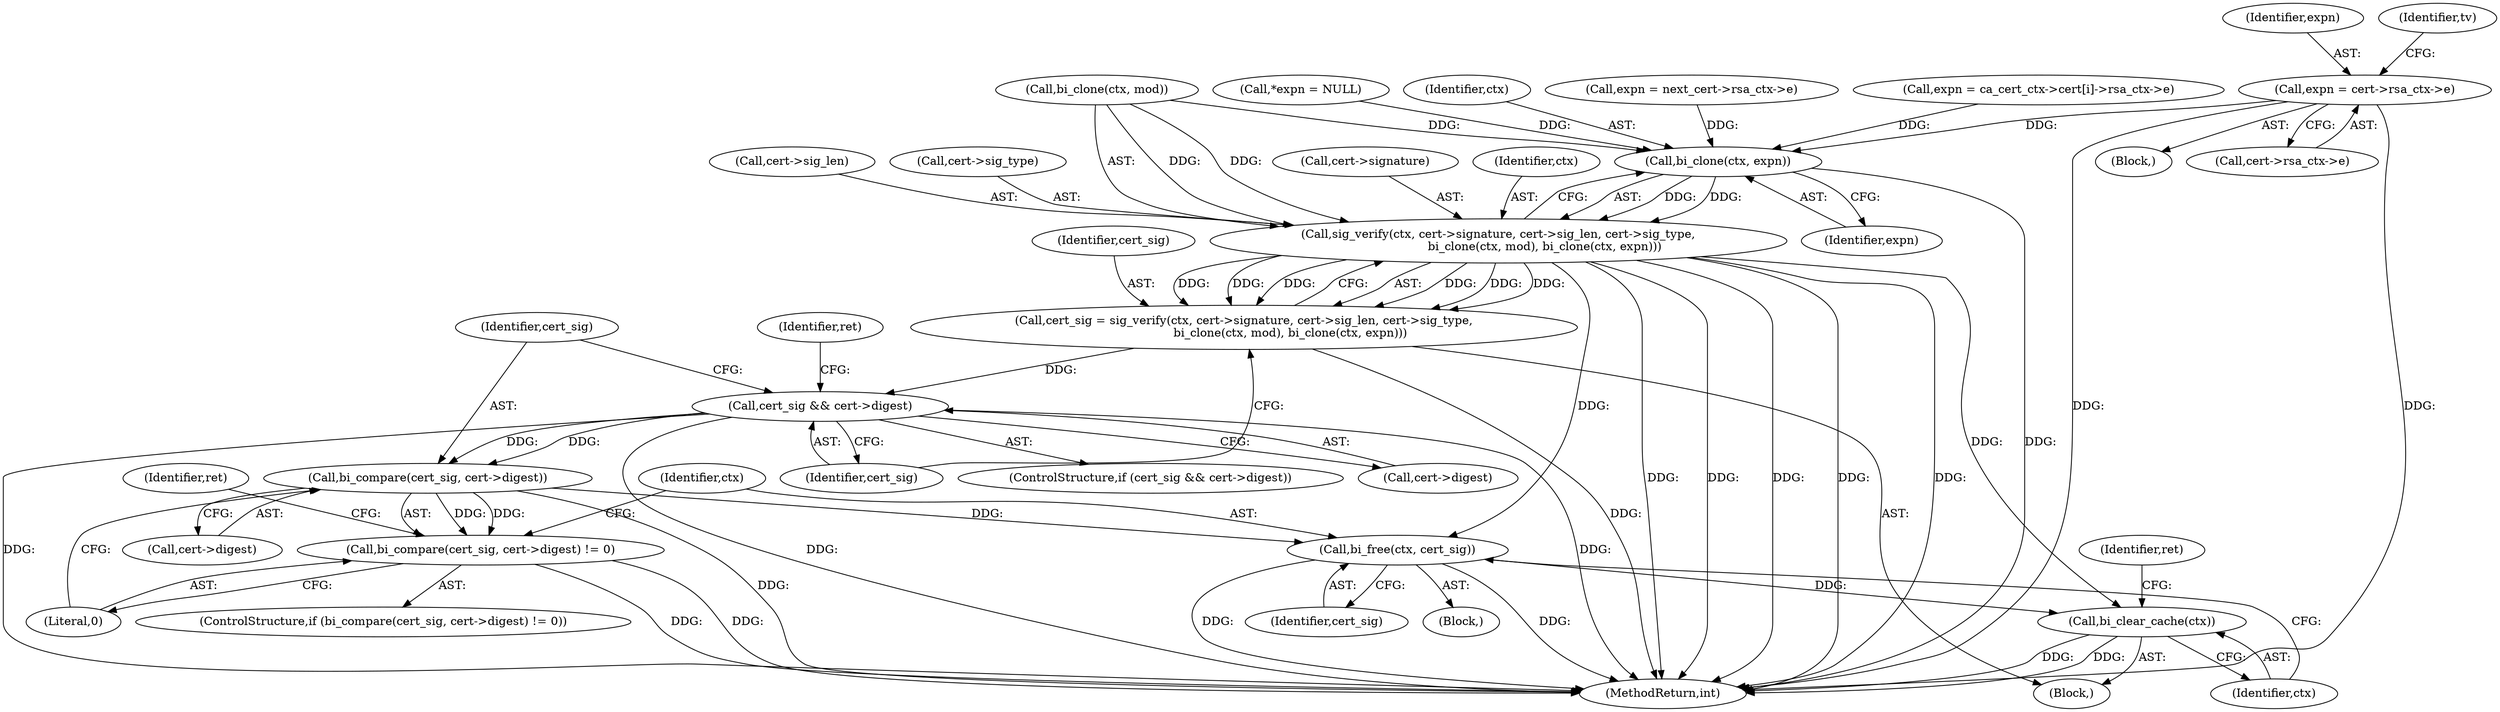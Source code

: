 digraph "0_axtls-8266_5efe2947ab45e81d84b5f707c51d1c64be52f36c_1@pointer" {
"1000192" [label="(Call,expn = cert->rsa_ctx->e)"];
"1000445" [label="(Call,bi_clone(ctx, expn))"];
"1000431" [label="(Call,sig_verify(ctx, cert->signature, cert->sig_len, cert->sig_type,\n                         bi_clone(ctx, mod), bi_clone(ctx, expn)))"];
"1000429" [label="(Call,cert_sig = sig_verify(ctx, cert->signature, cert->sig_len, cert->sig_type,\n                         bi_clone(ctx, mod), bi_clone(ctx, expn)))"];
"1000449" [label="(Call,cert_sig && cert->digest)"];
"1000457" [label="(Call,bi_compare(cert_sig, cert->digest))"];
"1000456" [label="(Call,bi_compare(cert_sig, cert->digest) != 0)"];
"1000466" [label="(Call,bi_free(ctx, cert_sig))"];
"1000474" [label="(Call,bi_clear_cache(ctx))"];
"1000449" [label="(Call,cert_sig && cert->digest)"];
"1000445" [label="(Call,bi_clone(ctx, expn))"];
"1000457" [label="(Call,bi_compare(cert_sig, cert->digest))"];
"1000468" [label="(Identifier,cert_sig)"];
"1000412" [label="(Call,expn = next_cert->rsa_ctx->e)"];
"1000436" [label="(Call,cert->sig_len)"];
"1000462" [label="(Literal,0)"];
"1000466" [label="(Call,bi_free(ctx, cert_sig))"];
"1000472" [label="(Identifier,ret)"];
"1000456" [label="(Call,bi_compare(cert_sig, cert->digest) != 0)"];
"1000447" [label="(Identifier,expn)"];
"1000464" [label="(Identifier,ret)"];
"1000467" [label="(Identifier,ctx)"];
"1000192" [label="(Call,expn = cert->rsa_ctx->e)"];
"1000174" [label="(Block,)"];
"1000355" [label="(Call,expn = ca_cert_ctx->cert[i]->rsa_ctx->e)"];
"1000496" [label="(MethodReturn,int)"];
"1000439" [label="(Call,cert->sig_type)"];
"1000458" [label="(Identifier,cert_sig)"];
"1000475" [label="(Identifier,ctx)"];
"1000442" [label="(Call,bi_clone(ctx, mod))"];
"1000431" [label="(Call,sig_verify(ctx, cert->signature, cert->sig_len, cert->sig_type,\n                         bi_clone(ctx, mod), bi_clone(ctx, expn)))"];
"1000193" [label="(Identifier,expn)"];
"1000429" [label="(Call,cert_sig = sig_verify(ctx, cert->signature, cert->sig_len, cert->sig_type,\n                         bi_clone(ctx, mod), bi_clone(ctx, expn)))"];
"1000450" [label="(Identifier,cert_sig)"];
"1000448" [label="(ControlStructure,if (cert_sig && cert->digest))"];
"1000433" [label="(Call,cert->signature)"];
"1000201" [label="(Identifier,tv)"];
"1000120" [label="(Block,)"];
"1000430" [label="(Identifier,cert_sig)"];
"1000474" [label="(Call,bi_clear_cache(ctx))"];
"1000143" [label="(Call,*expn = NULL)"];
"1000432" [label="(Identifier,ctx)"];
"1000451" [label="(Call,cert->digest)"];
"1000459" [label="(Call,cert->digest)"];
"1000455" [label="(ControlStructure,if (bi_compare(cert_sig, cert->digest) != 0))"];
"1000454" [label="(Block,)"];
"1000477" [label="(Identifier,ret)"];
"1000194" [label="(Call,cert->rsa_ctx->e)"];
"1000446" [label="(Identifier,ctx)"];
"1000192" -> "1000174"  [label="AST: "];
"1000192" -> "1000194"  [label="CFG: "];
"1000193" -> "1000192"  [label="AST: "];
"1000194" -> "1000192"  [label="AST: "];
"1000201" -> "1000192"  [label="CFG: "];
"1000192" -> "1000496"  [label="DDG: "];
"1000192" -> "1000496"  [label="DDG: "];
"1000192" -> "1000445"  [label="DDG: "];
"1000445" -> "1000431"  [label="AST: "];
"1000445" -> "1000447"  [label="CFG: "];
"1000446" -> "1000445"  [label="AST: "];
"1000447" -> "1000445"  [label="AST: "];
"1000431" -> "1000445"  [label="CFG: "];
"1000445" -> "1000496"  [label="DDG: "];
"1000445" -> "1000431"  [label="DDG: "];
"1000445" -> "1000431"  [label="DDG: "];
"1000442" -> "1000445"  [label="DDG: "];
"1000355" -> "1000445"  [label="DDG: "];
"1000143" -> "1000445"  [label="DDG: "];
"1000412" -> "1000445"  [label="DDG: "];
"1000431" -> "1000429"  [label="AST: "];
"1000432" -> "1000431"  [label="AST: "];
"1000433" -> "1000431"  [label="AST: "];
"1000436" -> "1000431"  [label="AST: "];
"1000439" -> "1000431"  [label="AST: "];
"1000442" -> "1000431"  [label="AST: "];
"1000429" -> "1000431"  [label="CFG: "];
"1000431" -> "1000496"  [label="DDG: "];
"1000431" -> "1000496"  [label="DDG: "];
"1000431" -> "1000496"  [label="DDG: "];
"1000431" -> "1000496"  [label="DDG: "];
"1000431" -> "1000496"  [label="DDG: "];
"1000431" -> "1000429"  [label="DDG: "];
"1000431" -> "1000429"  [label="DDG: "];
"1000431" -> "1000429"  [label="DDG: "];
"1000431" -> "1000429"  [label="DDG: "];
"1000431" -> "1000429"  [label="DDG: "];
"1000431" -> "1000429"  [label="DDG: "];
"1000442" -> "1000431"  [label="DDG: "];
"1000442" -> "1000431"  [label="DDG: "];
"1000431" -> "1000466"  [label="DDG: "];
"1000431" -> "1000474"  [label="DDG: "];
"1000429" -> "1000120"  [label="AST: "];
"1000430" -> "1000429"  [label="AST: "];
"1000450" -> "1000429"  [label="CFG: "];
"1000429" -> "1000496"  [label="DDG: "];
"1000429" -> "1000449"  [label="DDG: "];
"1000449" -> "1000448"  [label="AST: "];
"1000449" -> "1000450"  [label="CFG: "];
"1000449" -> "1000451"  [label="CFG: "];
"1000450" -> "1000449"  [label="AST: "];
"1000451" -> "1000449"  [label="AST: "];
"1000458" -> "1000449"  [label="CFG: "];
"1000472" -> "1000449"  [label="CFG: "];
"1000449" -> "1000496"  [label="DDG: "];
"1000449" -> "1000496"  [label="DDG: "];
"1000449" -> "1000496"  [label="DDG: "];
"1000449" -> "1000457"  [label="DDG: "];
"1000449" -> "1000457"  [label="DDG: "];
"1000457" -> "1000456"  [label="AST: "];
"1000457" -> "1000459"  [label="CFG: "];
"1000458" -> "1000457"  [label="AST: "];
"1000459" -> "1000457"  [label="AST: "];
"1000462" -> "1000457"  [label="CFG: "];
"1000457" -> "1000496"  [label="DDG: "];
"1000457" -> "1000456"  [label="DDG: "];
"1000457" -> "1000456"  [label="DDG: "];
"1000457" -> "1000466"  [label="DDG: "];
"1000456" -> "1000455"  [label="AST: "];
"1000456" -> "1000462"  [label="CFG: "];
"1000462" -> "1000456"  [label="AST: "];
"1000464" -> "1000456"  [label="CFG: "];
"1000467" -> "1000456"  [label="CFG: "];
"1000456" -> "1000496"  [label="DDG: "];
"1000456" -> "1000496"  [label="DDG: "];
"1000466" -> "1000454"  [label="AST: "];
"1000466" -> "1000468"  [label="CFG: "];
"1000467" -> "1000466"  [label="AST: "];
"1000468" -> "1000466"  [label="AST: "];
"1000475" -> "1000466"  [label="CFG: "];
"1000466" -> "1000496"  [label="DDG: "];
"1000466" -> "1000496"  [label="DDG: "];
"1000466" -> "1000474"  [label="DDG: "];
"1000474" -> "1000120"  [label="AST: "];
"1000474" -> "1000475"  [label="CFG: "];
"1000475" -> "1000474"  [label="AST: "];
"1000477" -> "1000474"  [label="CFG: "];
"1000474" -> "1000496"  [label="DDG: "];
"1000474" -> "1000496"  [label="DDG: "];
}
